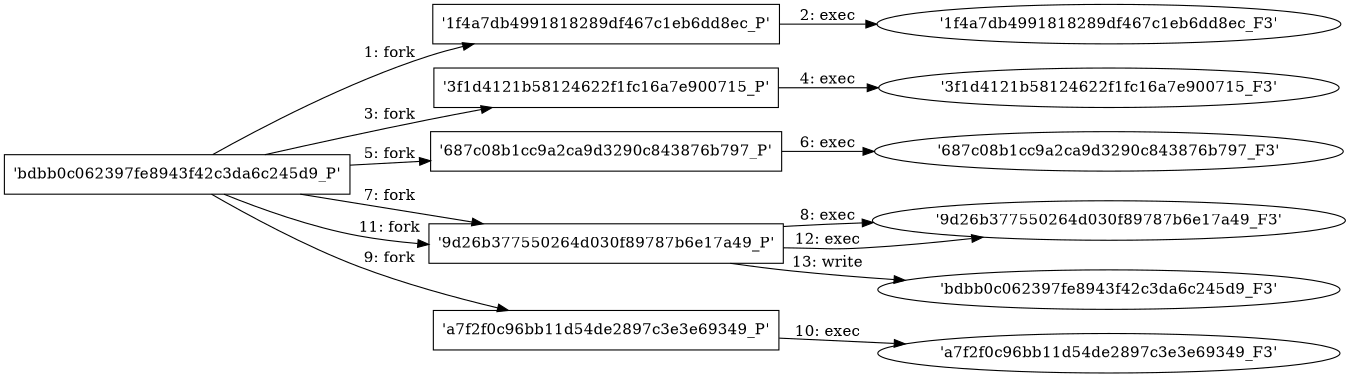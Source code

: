 digraph "D:\Learning\Paper\apt\基于CTI的攻击预警\Dataset\攻击图\ASGfromALLCTI\Flash 0-Day In The Wild Group 123 At The Controls.dot" {
rankdir="LR"
size="9"
fixedsize="false"
splines="true"
nodesep=0.3
ranksep=0
fontsize=10
overlap="scalexy"
engine= "neato"
	"'bdbb0c062397fe8943f42c3da6c245d9_P'" [node_type=Process shape=box]
	"'1f4a7db4991818289df467c1eb6dd8ec_P'" [node_type=Process shape=box]
	"'bdbb0c062397fe8943f42c3da6c245d9_P'" -> "'1f4a7db4991818289df467c1eb6dd8ec_P'" [label="1: fork"]
	"'1f4a7db4991818289df467c1eb6dd8ec_P'" [node_type=Process shape=box]
	"'1f4a7db4991818289df467c1eb6dd8ec_F3'" [node_type=File shape=ellipse]
	"'1f4a7db4991818289df467c1eb6dd8ec_P'" -> "'1f4a7db4991818289df467c1eb6dd8ec_F3'" [label="2: exec"]
	"'bdbb0c062397fe8943f42c3da6c245d9_P'" [node_type=Process shape=box]
	"'3f1d4121b58124622f1fc16a7e900715_P'" [node_type=Process shape=box]
	"'bdbb0c062397fe8943f42c3da6c245d9_P'" -> "'3f1d4121b58124622f1fc16a7e900715_P'" [label="3: fork"]
	"'3f1d4121b58124622f1fc16a7e900715_P'" [node_type=Process shape=box]
	"'3f1d4121b58124622f1fc16a7e900715_F3'" [node_type=File shape=ellipse]
	"'3f1d4121b58124622f1fc16a7e900715_P'" -> "'3f1d4121b58124622f1fc16a7e900715_F3'" [label="4: exec"]
	"'bdbb0c062397fe8943f42c3da6c245d9_P'" [node_type=Process shape=box]
	"'687c08b1cc9a2ca9d3290c843876b797_P'" [node_type=Process shape=box]
	"'bdbb0c062397fe8943f42c3da6c245d9_P'" -> "'687c08b1cc9a2ca9d3290c843876b797_P'" [label="5: fork"]
	"'687c08b1cc9a2ca9d3290c843876b797_P'" [node_type=Process shape=box]
	"'687c08b1cc9a2ca9d3290c843876b797_F3'" [node_type=File shape=ellipse]
	"'687c08b1cc9a2ca9d3290c843876b797_P'" -> "'687c08b1cc9a2ca9d3290c843876b797_F3'" [label="6: exec"]
	"'bdbb0c062397fe8943f42c3da6c245d9_P'" [node_type=Process shape=box]
	"'9d26b377550264d030f89787b6e17a49_P'" [node_type=Process shape=box]
	"'bdbb0c062397fe8943f42c3da6c245d9_P'" -> "'9d26b377550264d030f89787b6e17a49_P'" [label="7: fork"]
	"'9d26b377550264d030f89787b6e17a49_P'" [node_type=Process shape=box]
	"'9d26b377550264d030f89787b6e17a49_F3'" [node_type=File shape=ellipse]
	"'9d26b377550264d030f89787b6e17a49_P'" -> "'9d26b377550264d030f89787b6e17a49_F3'" [label="8: exec"]
	"'bdbb0c062397fe8943f42c3da6c245d9_P'" [node_type=Process shape=box]
	"'a7f2f0c96bb11d54de2897c3e3e69349_P'" [node_type=Process shape=box]
	"'bdbb0c062397fe8943f42c3da6c245d9_P'" -> "'a7f2f0c96bb11d54de2897c3e3e69349_P'" [label="9: fork"]
	"'a7f2f0c96bb11d54de2897c3e3e69349_P'" [node_type=Process shape=box]
	"'a7f2f0c96bb11d54de2897c3e3e69349_F3'" [node_type=File shape=ellipse]
	"'a7f2f0c96bb11d54de2897c3e3e69349_P'" -> "'a7f2f0c96bb11d54de2897c3e3e69349_F3'" [label="10: exec"]
	"'bdbb0c062397fe8943f42c3da6c245d9_P'" [node_type=Process shape=box]
	"'9d26b377550264d030f89787b6e17a49_P'" [node_type=Process shape=box]
	"'bdbb0c062397fe8943f42c3da6c245d9_P'" -> "'9d26b377550264d030f89787b6e17a49_P'" [label="11: fork"]
	"'9d26b377550264d030f89787b6e17a49_P'" [node_type=Process shape=box]
	"'9d26b377550264d030f89787b6e17a49_F3'" [node_type=File shape=ellipse]
	"'9d26b377550264d030f89787b6e17a49_P'" -> "'9d26b377550264d030f89787b6e17a49_F3'" [label="12: exec"]
	"'bdbb0c062397fe8943f42c3da6c245d9_F3'" [node_type=file shape=ellipse]
	"'9d26b377550264d030f89787b6e17a49_P'" [node_type=Process shape=box]
	"'9d26b377550264d030f89787b6e17a49_P'" -> "'bdbb0c062397fe8943f42c3da6c245d9_F3'" [label="13: write"]
}
